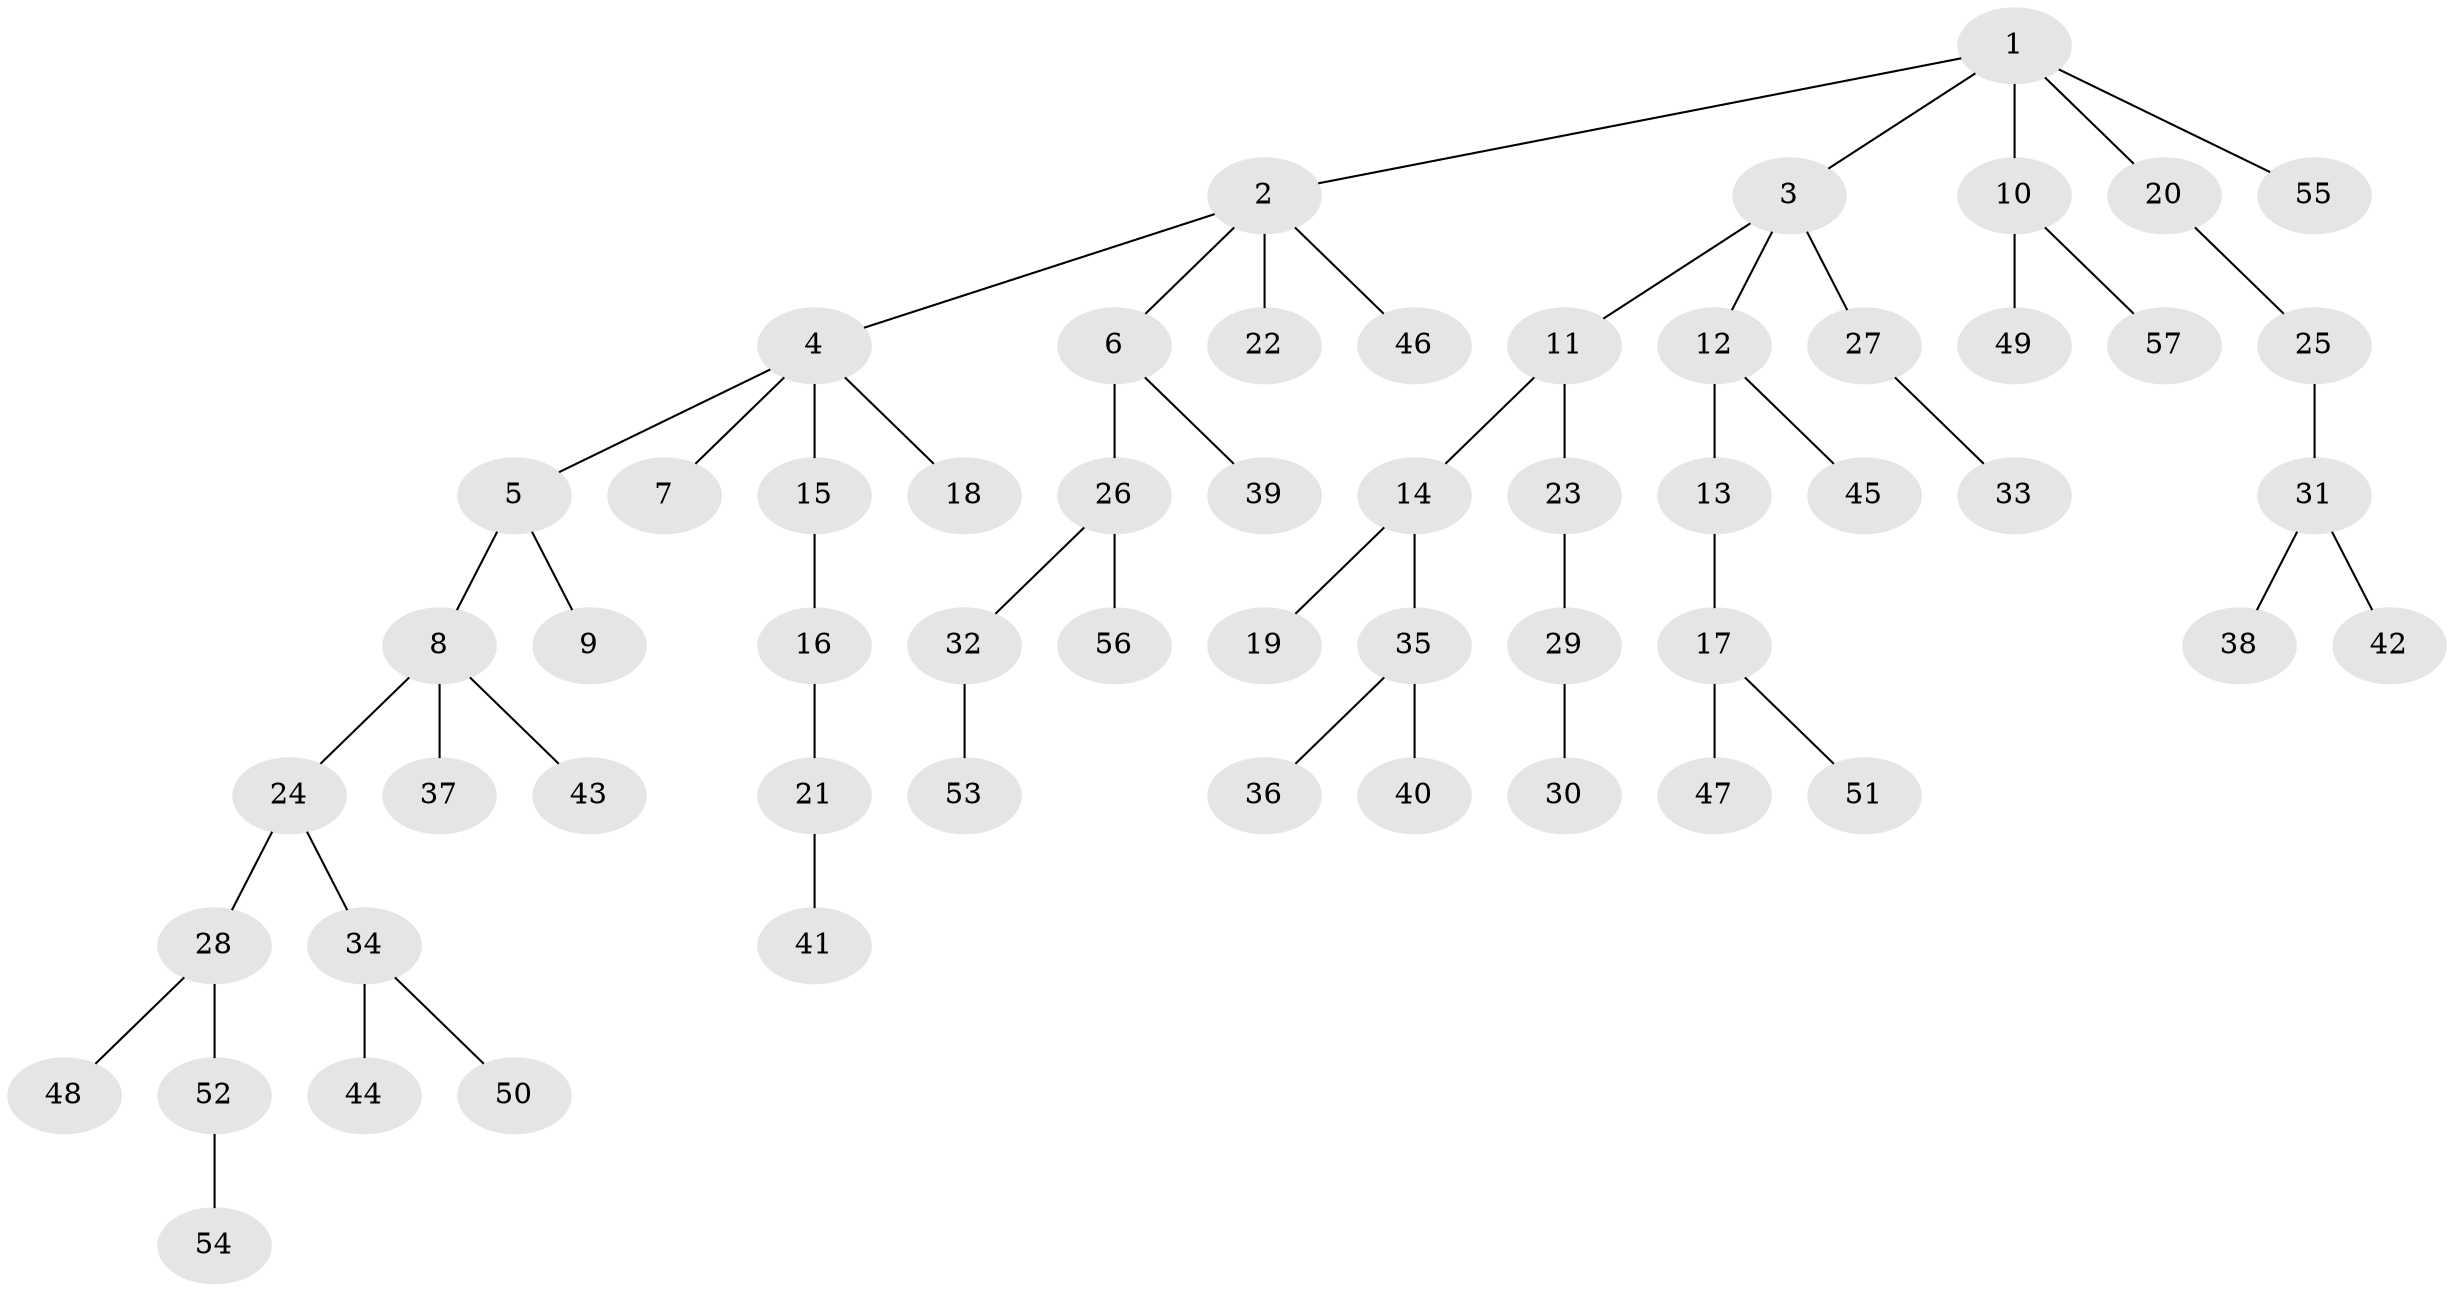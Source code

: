 // coarse degree distribution, {4: 0.11428571428571428, 3: 0.08571428571428572, 1: 0.37142857142857144, 2: 0.42857142857142855}
// Generated by graph-tools (version 1.1) at 2025/37/03/04/25 23:37:17]
// undirected, 57 vertices, 56 edges
graph export_dot {
  node [color=gray90,style=filled];
  1;
  2;
  3;
  4;
  5;
  6;
  7;
  8;
  9;
  10;
  11;
  12;
  13;
  14;
  15;
  16;
  17;
  18;
  19;
  20;
  21;
  22;
  23;
  24;
  25;
  26;
  27;
  28;
  29;
  30;
  31;
  32;
  33;
  34;
  35;
  36;
  37;
  38;
  39;
  40;
  41;
  42;
  43;
  44;
  45;
  46;
  47;
  48;
  49;
  50;
  51;
  52;
  53;
  54;
  55;
  56;
  57;
  1 -- 2;
  1 -- 3;
  1 -- 10;
  1 -- 20;
  1 -- 55;
  2 -- 4;
  2 -- 6;
  2 -- 22;
  2 -- 46;
  3 -- 11;
  3 -- 12;
  3 -- 27;
  4 -- 5;
  4 -- 7;
  4 -- 15;
  4 -- 18;
  5 -- 8;
  5 -- 9;
  6 -- 26;
  6 -- 39;
  8 -- 24;
  8 -- 37;
  8 -- 43;
  10 -- 49;
  10 -- 57;
  11 -- 14;
  11 -- 23;
  12 -- 13;
  12 -- 45;
  13 -- 17;
  14 -- 19;
  14 -- 35;
  15 -- 16;
  16 -- 21;
  17 -- 47;
  17 -- 51;
  20 -- 25;
  21 -- 41;
  23 -- 29;
  24 -- 28;
  24 -- 34;
  25 -- 31;
  26 -- 32;
  26 -- 56;
  27 -- 33;
  28 -- 48;
  28 -- 52;
  29 -- 30;
  31 -- 38;
  31 -- 42;
  32 -- 53;
  34 -- 44;
  34 -- 50;
  35 -- 36;
  35 -- 40;
  52 -- 54;
}
